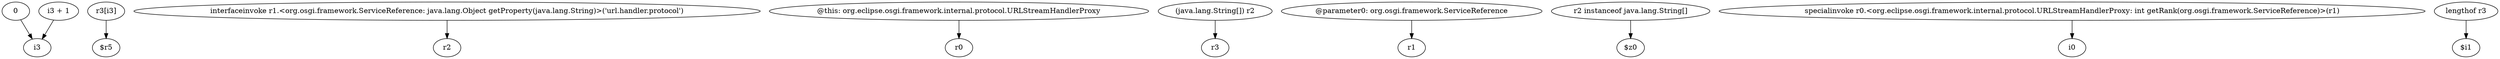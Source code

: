 digraph g {
0[label="0"]
1[label="i3"]
0->1[label=""]
2[label="i3 + 1"]
2->1[label=""]
3[label="r3[i3]"]
4[label="$r5"]
3->4[label=""]
5[label="interfaceinvoke r1.<org.osgi.framework.ServiceReference: java.lang.Object getProperty(java.lang.String)>('url.handler.protocol')"]
6[label="r2"]
5->6[label=""]
7[label="@this: org.eclipse.osgi.framework.internal.protocol.URLStreamHandlerProxy"]
8[label="r0"]
7->8[label=""]
9[label="(java.lang.String[]) r2"]
10[label="r3"]
9->10[label=""]
11[label="@parameter0: org.osgi.framework.ServiceReference"]
12[label="r1"]
11->12[label=""]
13[label="r2 instanceof java.lang.String[]"]
14[label="$z0"]
13->14[label=""]
15[label="specialinvoke r0.<org.eclipse.osgi.framework.internal.protocol.URLStreamHandlerProxy: int getRank(org.osgi.framework.ServiceReference)>(r1)"]
16[label="i0"]
15->16[label=""]
17[label="lengthof r3"]
18[label="$i1"]
17->18[label=""]
}